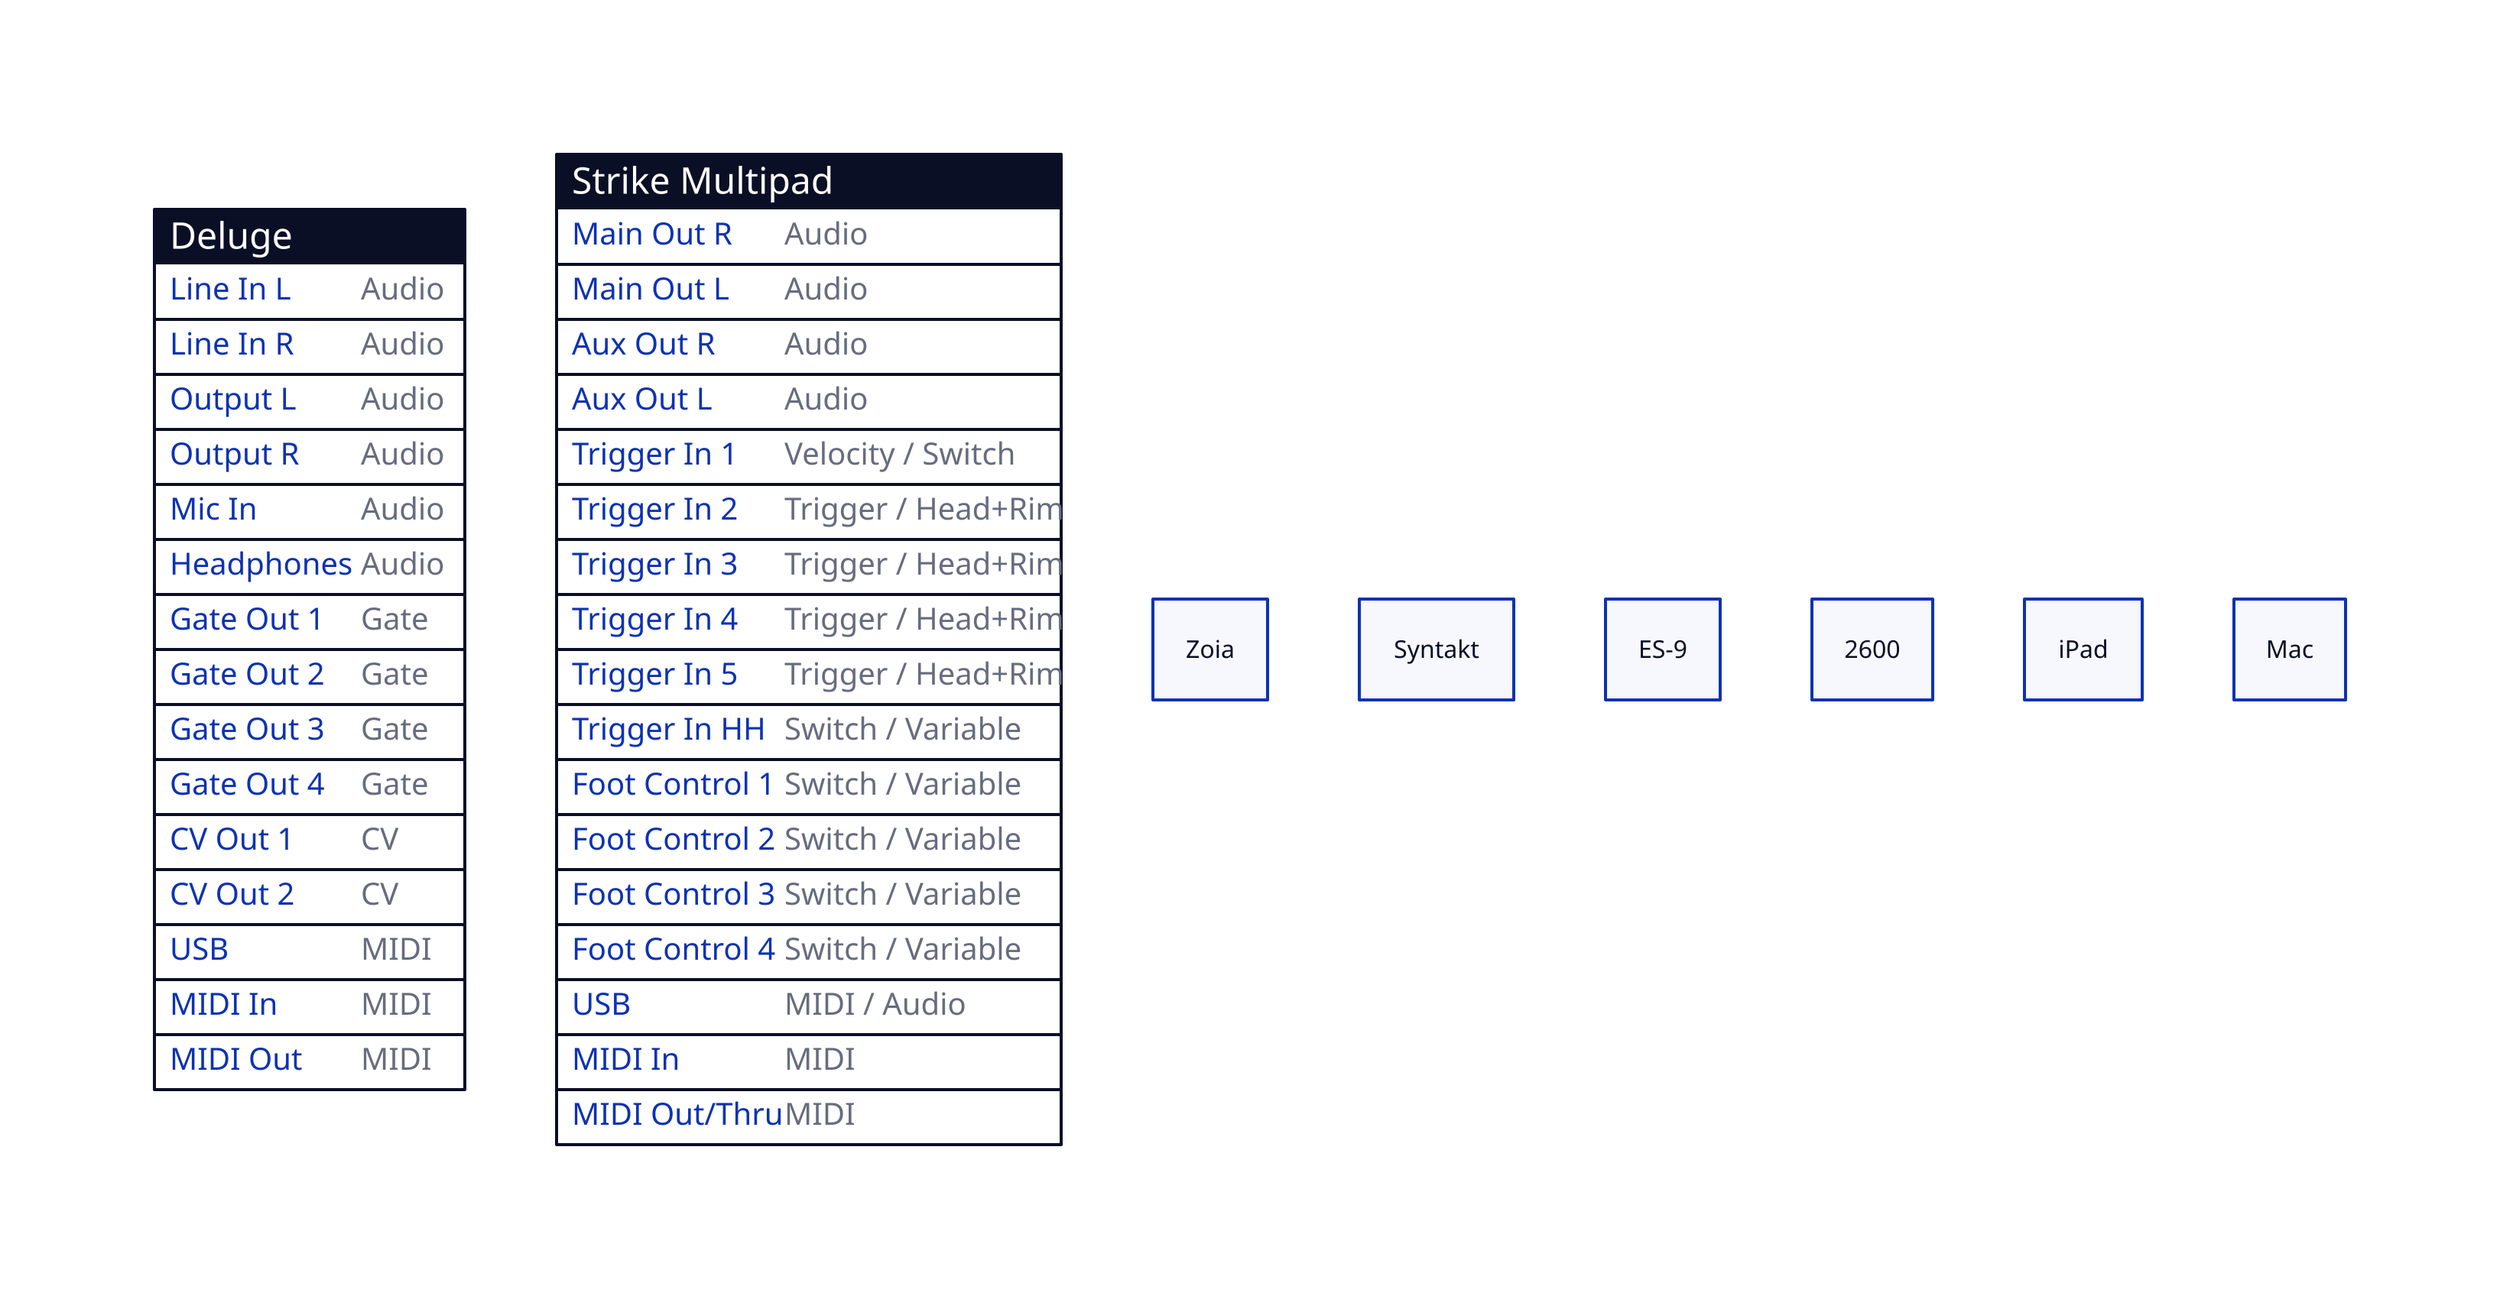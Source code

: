 Deluge : {
    shape: "sql_table"
    Line In L:Audio
    Line In R:Audio
    Output L:Audio
    Output R:Audio
    Mic In:Audio
    Headphones:Audio
    Gate Out 1:Gate
    Gate Out 2:Gate
    Gate Out 3:Gate
    Gate Out 4:Gate
    CV Out 1:CV
    CV Out 2:CV
    USB: MIDI
    MIDI In:MIDI
    MIDI Out:MIDI
}
Strike Multipad:{
    shape: "sql_table"
    Main Out R:Audio
    Main Out L:Audio
    Aux Out R:Audio
    Aux Out L:Audio 
    Trigger In 1:Velocity / Switch
    Trigger In 2:Trigger / Head+Rim
    Trigger In 3:Trigger / Head+Rim
    Trigger In 4:Trigger / Head+Rim
    Trigger In 5:Trigger / Head+Rim
    Trigger In HH:Switch / Variable
    Foot Control 1:Switch / Variable
    Foot Control 2:Switch / Variable
    Foot Control 3:Switch / Variable
    Foot Control 4:Switch / Variable
    USB: MIDI / Audio
    MIDI In:MIDI
    MIDI Out/Thru:MIDI
}
Zoia
Syntakt
ES-9
2600
iPad
Mac

